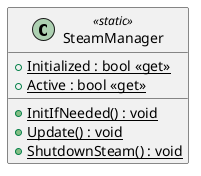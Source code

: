 @startuml
class SteamManager <<static>> {
    + {static} Initialized : bool <<get>>
    + {static} Active : bool <<get>>
    + {static} InitIfNeeded() : void
    + {static} Update() : void
    + {static} ShutdownSteam() : void
}
@enduml
